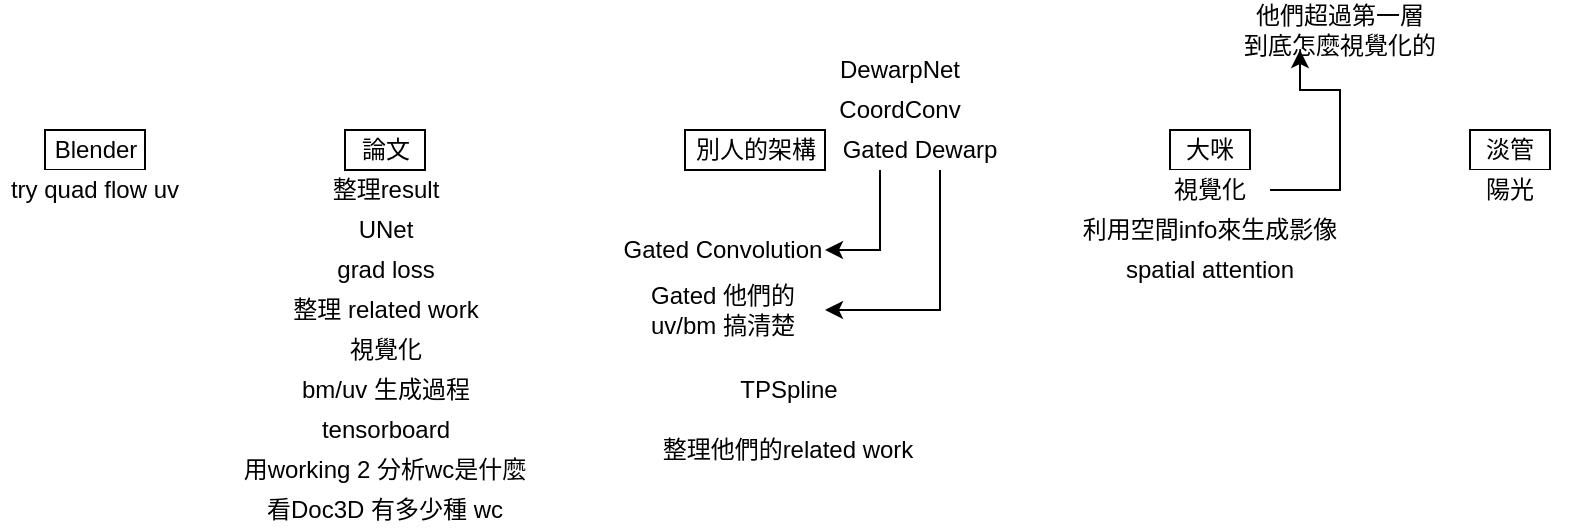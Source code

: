<mxfile version="14.6.1" type="github">
  <diagram id="msBns1qqR1EzNI2stvdH" name="Page-1">
    <mxGraphModel dx="395" dy="212" grid="1" gridSize="10" guides="1" tooltips="1" connect="1" arrows="1" fold="1" page="1" pageScale="1" pageWidth="827" pageHeight="1169" math="0" shadow="0">
      <root>
        <mxCell id="0" />
        <mxCell id="1" parent="0" />
        <mxCell id="xaynoLkKG6jmUJ72s8oF-2" value="整理result" style="rounded=0;whiteSpace=wrap;html=1;shadow=0;strokeWidth=1;strokeColor=none;" parent="1" vertex="1">
          <mxGeometry x="232.5" y="150" width="60" height="20" as="geometry" />
        </mxCell>
        <mxCell id="xaynoLkKG6jmUJ72s8oF-1" value="論文" style="rounded=0;whiteSpace=wrap;html=1;" parent="1" vertex="1">
          <mxGeometry x="242.5" y="130" width="40" height="20" as="geometry" />
        </mxCell>
        <mxCell id="xaynoLkKG6jmUJ72s8oF-3" value="UNet" style="rounded=0;whiteSpace=wrap;html=1;shadow=0;strokeWidth=1;strokeColor=none;" parent="1" vertex="1">
          <mxGeometry x="232.5" y="170" width="60" height="20" as="geometry" />
        </mxCell>
        <mxCell id="xaynoLkKG6jmUJ72s8oF-4" value="grad loss" style="rounded=0;whiteSpace=wrap;html=1;shadow=0;strokeWidth=1;strokeColor=none;" parent="1" vertex="1">
          <mxGeometry x="232.5" y="190" width="60" height="20" as="geometry" />
        </mxCell>
        <mxCell id="xaynoLkKG6jmUJ72s8oF-5" value="整理 related work" style="rounded=0;whiteSpace=wrap;html=1;shadow=0;strokeWidth=1;strokeColor=none;" parent="1" vertex="1">
          <mxGeometry x="207.5" y="210" width="110" height="20" as="geometry" />
        </mxCell>
        <mxCell id="xaynoLkKG6jmUJ72s8oF-6" value="視覺化" style="rounded=0;whiteSpace=wrap;html=1;shadow=0;strokeWidth=1;strokeColor=none;" parent="1" vertex="1">
          <mxGeometry x="207.5" y="230" width="110" height="20" as="geometry" />
        </mxCell>
        <mxCell id="xaynoLkKG6jmUJ72s8oF-7" value="bm/uv 生成過程" style="rounded=0;whiteSpace=wrap;html=1;shadow=0;strokeWidth=1;strokeColor=none;" parent="1" vertex="1">
          <mxGeometry x="207.5" y="250" width="110" height="20" as="geometry" />
        </mxCell>
        <mxCell id="xaynoLkKG6jmUJ72s8oF-8" value="tensorboard" style="rounded=0;whiteSpace=wrap;html=1;shadow=0;strokeWidth=1;strokeColor=none;" parent="1" vertex="1">
          <mxGeometry x="207.5" y="270" width="110" height="20" as="geometry" />
        </mxCell>
        <mxCell id="xaynoLkKG6jmUJ72s8oF-10" value="用working 2 分析wc是什麼" style="rounded=0;whiteSpace=wrap;html=1;shadow=0;strokeWidth=1;strokeColor=none;" parent="1" vertex="1">
          <mxGeometry x="190" y="290" width="145" height="20" as="geometry" />
        </mxCell>
        <mxCell id="5H9C_vXgMYVNEppLW8i7-1" value="看Doc3D 有多少種 wc" style="rounded=0;whiteSpace=wrap;html=1;shadow=0;strokeWidth=1;strokeColor=none;" vertex="1" parent="1">
          <mxGeometry x="190" y="310" width="145" height="20" as="geometry" />
        </mxCell>
        <mxCell id="5H9C_vXgMYVNEppLW8i7-2" value="大咪" style="rounded=0;whiteSpace=wrap;html=1;" vertex="1" parent="1">
          <mxGeometry x="655" y="130" width="40" height="20" as="geometry" />
        </mxCell>
        <mxCell id="5H9C_vXgMYVNEppLW8i7-25" style="edgeStyle=orthogonalEdgeStyle;rounded=0;orthogonalLoop=1;jettySize=auto;html=1;" edge="1" parent="1" source="5H9C_vXgMYVNEppLW8i7-3" target="5H9C_vXgMYVNEppLW8i7-24">
          <mxGeometry relative="1" as="geometry">
            <Array as="points">
              <mxPoint x="740" y="160" />
              <mxPoint x="740" y="110" />
              <mxPoint x="720" y="110" />
            </Array>
          </mxGeometry>
        </mxCell>
        <mxCell id="5H9C_vXgMYVNEppLW8i7-3" value="視覺化" style="rounded=0;whiteSpace=wrap;html=1;shadow=0;strokeWidth=1;strokeColor=none;" vertex="1" parent="1">
          <mxGeometry x="645" y="150" width="60" height="20" as="geometry" />
        </mxCell>
        <mxCell id="5H9C_vXgMYVNEppLW8i7-4" value="利用空間info來生成影像" style="rounded=0;whiteSpace=wrap;html=1;shadow=0;strokeWidth=1;strokeColor=none;" vertex="1" parent="1">
          <mxGeometry x="610" y="170" width="130" height="20" as="geometry" />
        </mxCell>
        <mxCell id="5H9C_vXgMYVNEppLW8i7-5" value="spatial attention" style="rounded=0;whiteSpace=wrap;html=1;shadow=0;strokeWidth=1;strokeColor=none;" vertex="1" parent="1">
          <mxGeometry x="610" y="190" width="130" height="20" as="geometry" />
        </mxCell>
        <mxCell id="5H9C_vXgMYVNEppLW8i7-8" value="淡管" style="rounded=0;whiteSpace=wrap;html=1;" vertex="1" parent="1">
          <mxGeometry x="805" y="130" width="40" height="20" as="geometry" />
        </mxCell>
        <mxCell id="5H9C_vXgMYVNEppLW8i7-9" value="陽光" style="rounded=0;whiteSpace=wrap;html=1;shadow=0;strokeWidth=1;strokeColor=none;" vertex="1" parent="1">
          <mxGeometry x="795" y="150" width="60" height="20" as="geometry" />
        </mxCell>
        <mxCell id="5H9C_vXgMYVNEppLW8i7-10" value="Blender" style="rounded=0;whiteSpace=wrap;html=1;" vertex="1" parent="1">
          <mxGeometry x="92.5" y="130" width="50" height="20" as="geometry" />
        </mxCell>
        <mxCell id="5H9C_vXgMYVNEppLW8i7-11" value="try quad flow uv" style="rounded=0;whiteSpace=wrap;html=1;shadow=0;strokeWidth=1;strokeColor=none;" vertex="1" parent="1">
          <mxGeometry x="70" y="150" width="95" height="20" as="geometry" />
        </mxCell>
        <mxCell id="5H9C_vXgMYVNEppLW8i7-13" value="別人的架構" style="rounded=0;whiteSpace=wrap;html=1;" vertex="1" parent="1">
          <mxGeometry x="412.5" y="130" width="70" height="20" as="geometry" />
        </mxCell>
        <mxCell id="5H9C_vXgMYVNEppLW8i7-14" value="DewarpNet" style="rounded=0;whiteSpace=wrap;html=1;shadow=0;strokeWidth=1;strokeColor=none;" vertex="1" parent="1">
          <mxGeometry x="490" y="90" width="60" height="20" as="geometry" />
        </mxCell>
        <mxCell id="5H9C_vXgMYVNEppLW8i7-15" value="CoordConv" style="rounded=0;whiteSpace=wrap;html=1;shadow=0;strokeWidth=1;strokeColor=none;" vertex="1" parent="1">
          <mxGeometry x="490" y="110" width="60" height="20" as="geometry" />
        </mxCell>
        <mxCell id="5H9C_vXgMYVNEppLW8i7-22" style="edgeStyle=orthogonalEdgeStyle;rounded=0;orthogonalLoop=1;jettySize=auto;html=1;entryX=1;entryY=0.5;entryDx=0;entryDy=0;" edge="1" parent="1" source="5H9C_vXgMYVNEppLW8i7-18" target="5H9C_vXgMYVNEppLW8i7-21">
          <mxGeometry relative="1" as="geometry">
            <Array as="points">
              <mxPoint x="510" y="190" />
            </Array>
          </mxGeometry>
        </mxCell>
        <mxCell id="5H9C_vXgMYVNEppLW8i7-28" style="edgeStyle=orthogonalEdgeStyle;rounded=0;orthogonalLoop=1;jettySize=auto;html=1;entryX=1;entryY=0.5;entryDx=0;entryDy=0;" edge="1" parent="1" source="5H9C_vXgMYVNEppLW8i7-18" target="5H9C_vXgMYVNEppLW8i7-26">
          <mxGeometry relative="1" as="geometry">
            <Array as="points">
              <mxPoint x="540" y="220" />
            </Array>
          </mxGeometry>
        </mxCell>
        <mxCell id="5H9C_vXgMYVNEppLW8i7-18" value="Gated Dewarp" style="rounded=0;whiteSpace=wrap;html=1;shadow=0;strokeWidth=1;strokeColor=none;" vertex="1" parent="1">
          <mxGeometry x="490" y="130" width="80" height="20" as="geometry" />
        </mxCell>
        <mxCell id="5H9C_vXgMYVNEppLW8i7-21" value="Gated Convolution" style="rounded=0;whiteSpace=wrap;html=1;shadow=0;strokeWidth=1;strokeColor=none;" vertex="1" parent="1">
          <mxGeometry x="380" y="180" width="102.5" height="20" as="geometry" />
        </mxCell>
        <mxCell id="5H9C_vXgMYVNEppLW8i7-24" value="他們超過第一層&lt;br&gt;到底怎麼視覺化的" style="rounded=0;whiteSpace=wrap;html=1;shadow=0;strokeWidth=1;strokeColor=none;" vertex="1" parent="1">
          <mxGeometry x="690" y="70" width="100" height="20" as="geometry" />
        </mxCell>
        <mxCell id="5H9C_vXgMYVNEppLW8i7-26" value="Gated 他們的 uv/bm 搞清楚" style="rounded=0;whiteSpace=wrap;html=1;shadow=0;strokeWidth=1;strokeColor=none;" vertex="1" parent="1">
          <mxGeometry x="380" y="210" width="102.5" height="20" as="geometry" />
        </mxCell>
        <mxCell id="5H9C_vXgMYVNEppLW8i7-29" value="TPSpline" style="rounded=0;whiteSpace=wrap;html=1;shadow=0;strokeWidth=1;strokeColor=none;" vertex="1" parent="1">
          <mxGeometry x="412.5" y="250" width="102.5" height="20" as="geometry" />
        </mxCell>
        <mxCell id="5H9C_vXgMYVNEppLW8i7-30" value="整理他們的related work" style="rounded=0;whiteSpace=wrap;html=1;shadow=0;strokeWidth=1;strokeColor=none;" vertex="1" parent="1">
          <mxGeometry x="400" y="280" width="127.5" height="20" as="geometry" />
        </mxCell>
      </root>
    </mxGraphModel>
  </diagram>
</mxfile>
